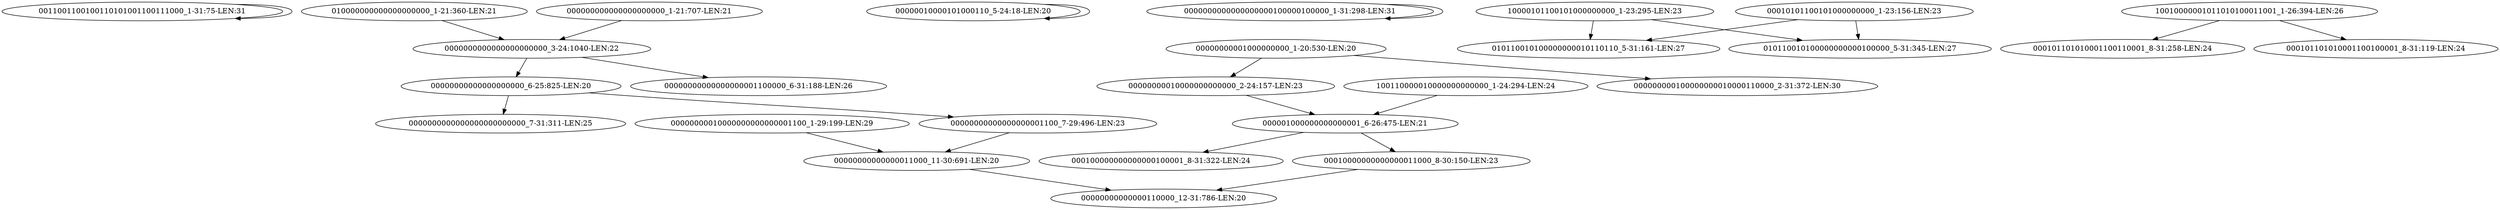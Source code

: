 digraph G {
    "0011001100100110101001100111000_1-31:75-LEN:31" -> "0011001100100110101001100111000_1-31:75-LEN:31";
    "100110000010000000000000_1-24:294-LEN:24" -> "000001000000000000001_6-26:475-LEN:21";
    "00000000000000000001100_7-29:496-LEN:23" -> "00000000000000011000_11-30:691-LEN:20";
    "000001000000000000001_6-26:475-LEN:21" -> "00010000000000000011000_8-30:150-LEN:23";
    "000001000000000000001_6-26:475-LEN:21" -> "000100000000000000100001_8-31:322-LEN:24";
    "00000000010000000000000001100_1-29:199-LEN:29" -> "00000000000000011000_11-30:691-LEN:20";
    "0000000000000000000000_3-24:1040-LEN:22" -> "00000000000000000001100000_6-31:188-LEN:26";
    "0000000000000000000000_3-24:1040-LEN:22" -> "00000000000000000000_6-25:825-LEN:20";
    "010000000000000000000_1-21:360-LEN:21" -> "0000000000000000000000_3-24:1040-LEN:22";
    "00000010000101000110_5-24:18-LEN:20" -> "00000010000101000110_5-24:18-LEN:20";
    "0000000000000000000100000100000_1-31:298-LEN:31" -> "0000000000000000000100000100000_1-31:298-LEN:31";
    "00000000000000000000_6-25:825-LEN:20" -> "00000000000000000001100_7-29:496-LEN:23";
    "00000000000000000000_6-25:825-LEN:20" -> "0000000000000000000000000_7-31:311-LEN:25";
    "00010000000000000011000_8-30:150-LEN:23" -> "00000000000000110000_12-31:786-LEN:20";
    "000000000000000000000_1-21:707-LEN:21" -> "0000000000000000000000_3-24:1040-LEN:22";
    "00000000000000011000_11-30:691-LEN:20" -> "00000000000000110000_12-31:786-LEN:20";
    "00000000001000000000_1-20:530-LEN:20" -> "000000000100000000010000110000_2-31:372-LEN:30";
    "00000000001000000000_1-20:530-LEN:20" -> "00000000010000000000000_2-24:157-LEN:23";
    "10000101100101000000000_1-23:295-LEN:23" -> "010110010100000000010110110_5-31:161-LEN:27";
    "10000101100101000000000_1-23:295-LEN:23" -> "010110010100000000000100000_5-31:345-LEN:27";
    "00000000010000000000000_2-24:157-LEN:23" -> "000001000000000000001_6-26:475-LEN:21";
    "00010101100101000000000_1-23:156-LEN:23" -> "010110010100000000010110110_5-31:161-LEN:27";
    "00010101100101000000000_1-23:156-LEN:23" -> "010110010100000000000100000_5-31:345-LEN:27";
    "10010000001011010100011001_1-26:394-LEN:26" -> "000101101010001100110001_8-31:258-LEN:24";
    "10010000001011010100011001_1-26:394-LEN:26" -> "000101101010001100100001_8-31:119-LEN:24";
}

